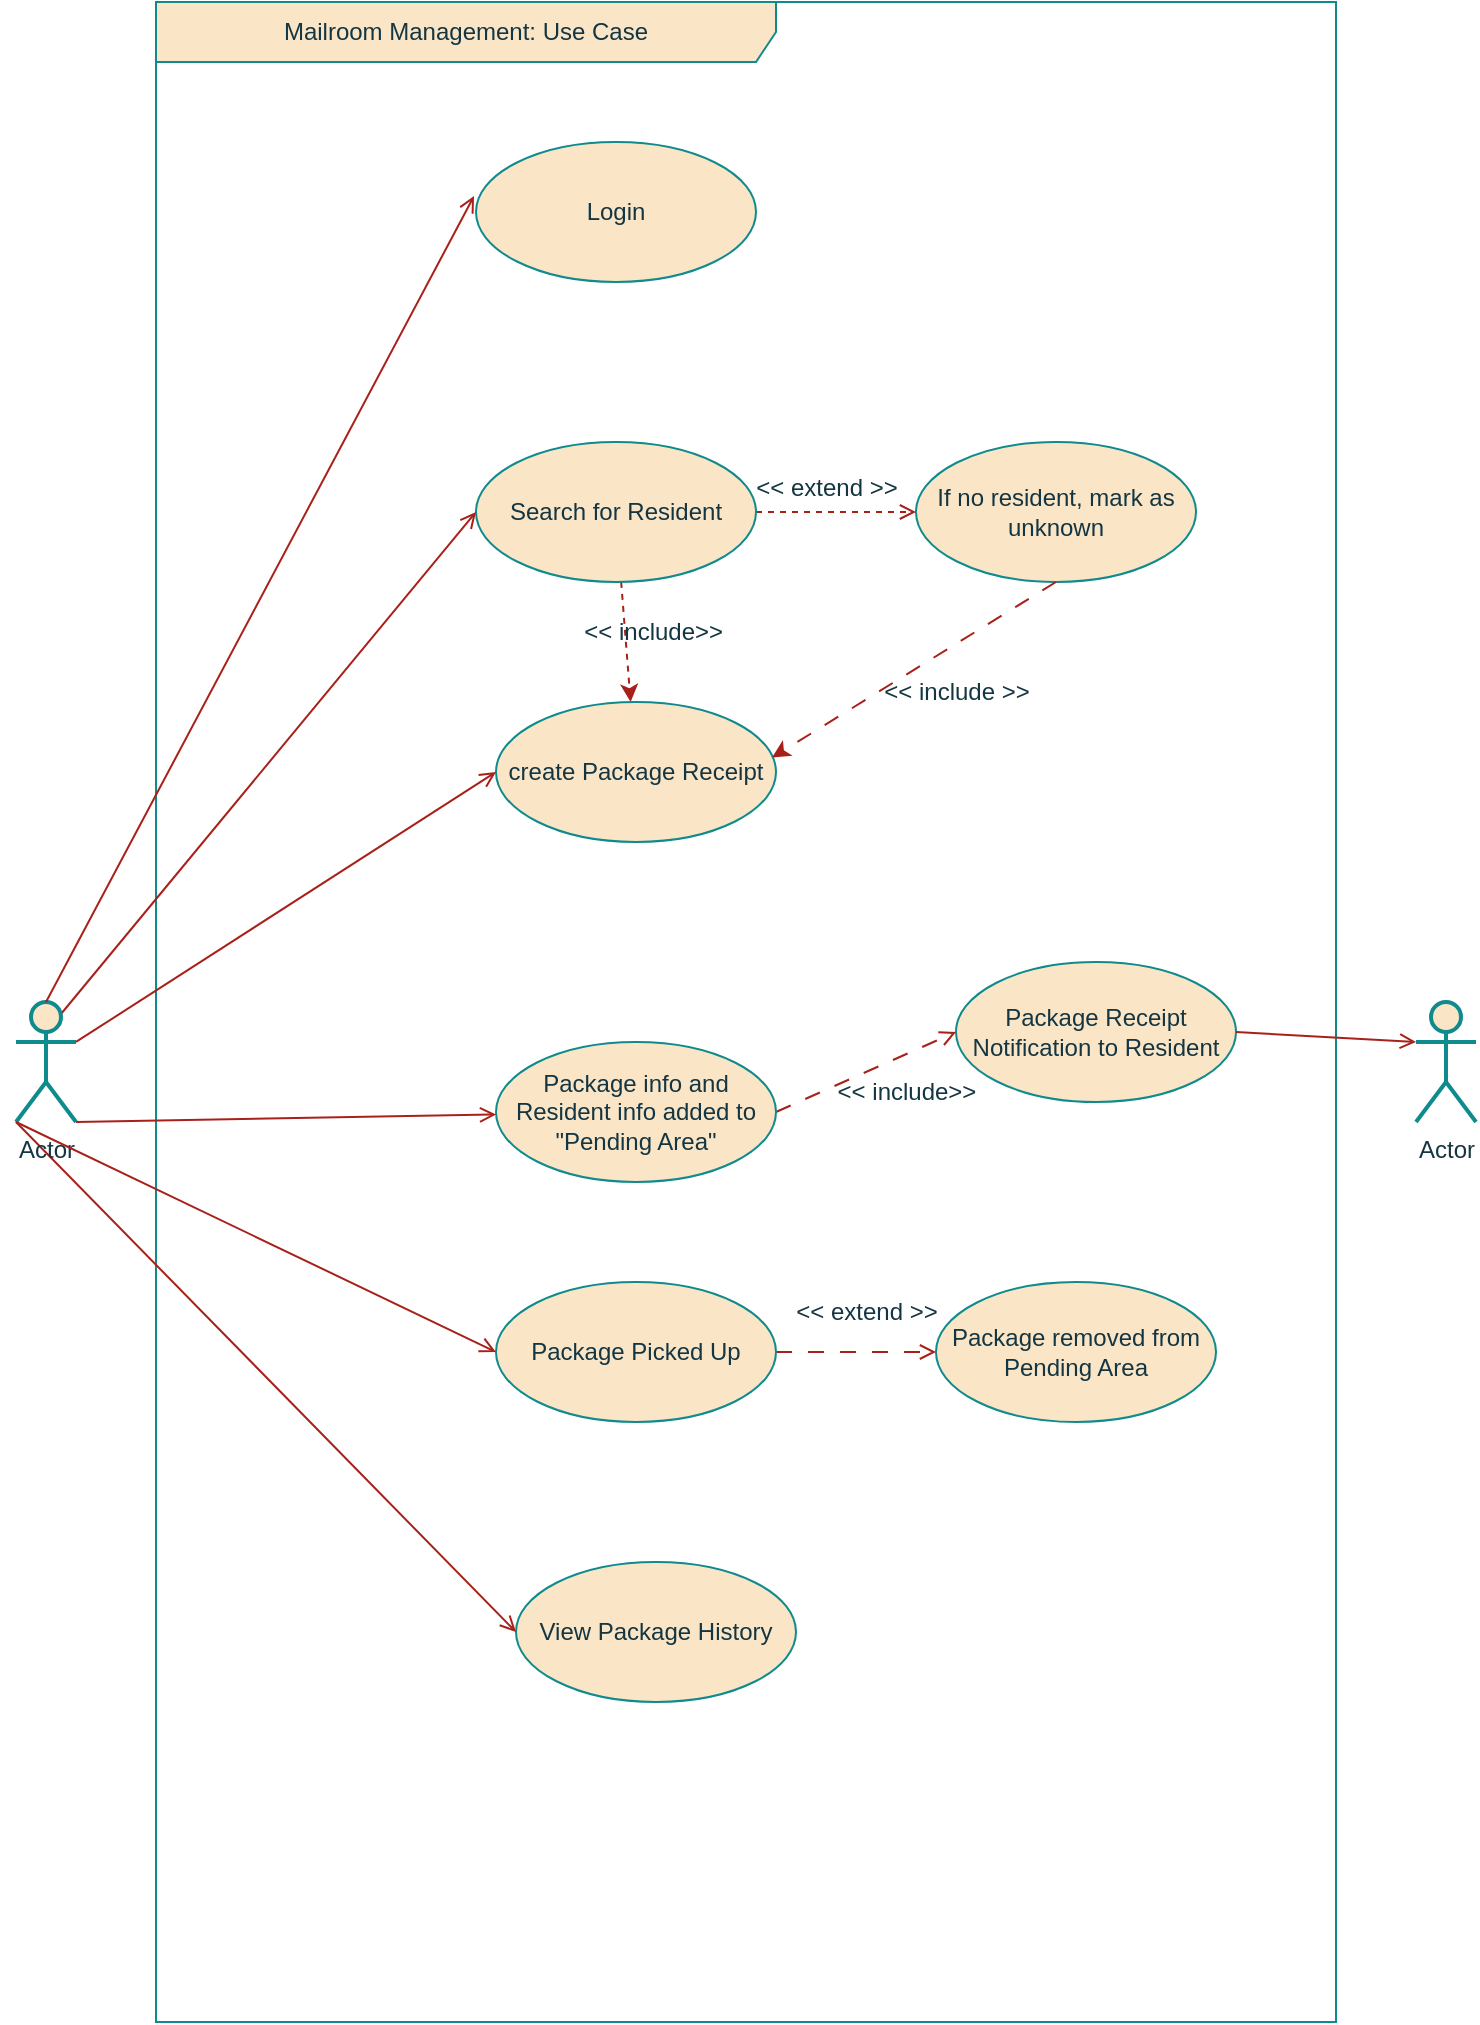 <mxfile version="22.1.2" type="device">
  <diagram name="Page-1" id="1r0NaOBL1FA7gz7DOr0k">
    <mxGraphModel dx="932" dy="1294" grid="1" gridSize="10" guides="1" tooltips="1" connect="1" arrows="1" fold="1" page="1" pageScale="1" pageWidth="850" pageHeight="1100" math="0" shadow="0">
      <root>
        <mxCell id="0" />
        <mxCell id="1" parent="0" />
        <mxCell id="K1Z4dHXV3zyYNLdc2ulQ-1" value="Mailroom Management: Use Case" style="shape=umlFrame;whiteSpace=wrap;html=1;pointerEvents=0;recursiveResize=0;container=1;collapsible=0;width=310;height=30;rounded=1;labelBackgroundColor=none;fillColor=#FAE5C7;strokeColor=#0F8B8D;fontColor=#143642;" vertex="1" parent="1">
          <mxGeometry x="140" y="20" width="590" height="1010" as="geometry" />
        </mxCell>
        <mxCell id="K1Z4dHXV3zyYNLdc2ulQ-4" value="Login" style="ellipse;whiteSpace=wrap;html=1;flipV=1;rounded=1;labelBackgroundColor=none;fillColor=#FAE5C7;strokeColor=#0F8B8D;fontColor=#143642;" vertex="1" parent="K1Z4dHXV3zyYNLdc2ulQ-1">
          <mxGeometry x="160" y="70" width="140" height="70" as="geometry" />
        </mxCell>
        <mxCell id="K1Z4dHXV3zyYNLdc2ulQ-21" value="" style="edgeStyle=orthogonalEdgeStyle;rounded=0;orthogonalLoop=1;jettySize=auto;html=1;strokeColor=#A8201A;fontColor=#143642;fillColor=#FAE5C7;dashed=1;endArrow=open;endFill=0;" edge="1" parent="K1Z4dHXV3zyYNLdc2ulQ-1" source="K1Z4dHXV3zyYNLdc2ulQ-5" target="K1Z4dHXV3zyYNLdc2ulQ-20">
          <mxGeometry relative="1" as="geometry" />
        </mxCell>
        <mxCell id="K1Z4dHXV3zyYNLdc2ulQ-28" value="" style="rounded=0;orthogonalLoop=1;jettySize=auto;html=1;strokeColor=#A8201A;fontColor=#143642;fillColor=#FAE5C7;dashed=1;" edge="1" parent="K1Z4dHXV3zyYNLdc2ulQ-1" source="K1Z4dHXV3zyYNLdc2ulQ-5" target="K1Z4dHXV3zyYNLdc2ulQ-6">
          <mxGeometry relative="1" as="geometry" />
        </mxCell>
        <mxCell id="K1Z4dHXV3zyYNLdc2ulQ-5" value="Search for Resident" style="ellipse;whiteSpace=wrap;html=1;flipV=1;rounded=1;labelBackgroundColor=none;fillColor=#FAE5C7;strokeColor=#0F8B8D;fontColor=#143642;" vertex="1" parent="K1Z4dHXV3zyYNLdc2ulQ-1">
          <mxGeometry x="160" y="220" width="140" height="70" as="geometry" />
        </mxCell>
        <mxCell id="K1Z4dHXV3zyYNLdc2ulQ-6" value="create Package Receipt" style="ellipse;whiteSpace=wrap;html=1;flipV=1;rounded=1;labelBackgroundColor=none;fillColor=#FAE5C7;strokeColor=#0F8B8D;fontColor=#143642;" vertex="1" parent="K1Z4dHXV3zyYNLdc2ulQ-1">
          <mxGeometry x="170" y="350" width="140" height="70" as="geometry" />
        </mxCell>
        <mxCell id="K1Z4dHXV3zyYNLdc2ulQ-7" value="Package Receipt Notification to Resident" style="ellipse;whiteSpace=wrap;html=1;flipV=1;rounded=1;labelBackgroundColor=none;fillColor=#FAE5C7;strokeColor=#0F8B8D;fontColor=#143642;" vertex="1" parent="K1Z4dHXV3zyYNLdc2ulQ-1">
          <mxGeometry x="400" y="480" width="140" height="70" as="geometry" />
        </mxCell>
        <mxCell id="K1Z4dHXV3zyYNLdc2ulQ-16" style="rounded=0;orthogonalLoop=1;jettySize=auto;html=1;exitX=1;exitY=0.5;exitDx=0;exitDy=0;entryX=0;entryY=0.5;entryDx=0;entryDy=0;strokeColor=#A8201A;fontColor=#143642;fillColor=#FAE5C7;endArrow=open;endFill=0;dashed=1;dashPattern=8 8;" edge="1" parent="K1Z4dHXV3zyYNLdc2ulQ-1" source="K1Z4dHXV3zyYNLdc2ulQ-8" target="K1Z4dHXV3zyYNLdc2ulQ-7">
          <mxGeometry relative="1" as="geometry" />
        </mxCell>
        <mxCell id="K1Z4dHXV3zyYNLdc2ulQ-8" value="Package info and Resident info added to &quot;Pending Area&quot;" style="ellipse;whiteSpace=wrap;html=1;flipV=1;rounded=1;labelBackgroundColor=none;fillColor=#FAE5C7;strokeColor=#0F8B8D;fontColor=#143642;" vertex="1" parent="K1Z4dHXV3zyYNLdc2ulQ-1">
          <mxGeometry x="170" y="520" width="140" height="70" as="geometry" />
        </mxCell>
        <mxCell id="K1Z4dHXV3zyYNLdc2ulQ-24" value="" style="edgeStyle=orthogonalEdgeStyle;rounded=0;orthogonalLoop=1;jettySize=auto;html=1;strokeColor=#A8201A;fontColor=#143642;fillColor=#FAE5C7;dashed=1;dashPattern=8 8;endArrow=open;endFill=0;" edge="1" parent="K1Z4dHXV3zyYNLdc2ulQ-1" source="K1Z4dHXV3zyYNLdc2ulQ-9" target="K1Z4dHXV3zyYNLdc2ulQ-23">
          <mxGeometry relative="1" as="geometry" />
        </mxCell>
        <mxCell id="K1Z4dHXV3zyYNLdc2ulQ-9" value="Package Picked Up" style="ellipse;whiteSpace=wrap;html=1;flipV=1;rounded=1;labelBackgroundColor=none;fillColor=#FAE5C7;strokeColor=#0F8B8D;fontColor=#143642;" vertex="1" parent="K1Z4dHXV3zyYNLdc2ulQ-1">
          <mxGeometry x="170" y="640" width="140" height="70" as="geometry" />
        </mxCell>
        <mxCell id="K1Z4dHXV3zyYNLdc2ulQ-17" value="&amp;lt;&amp;lt; include&amp;gt;&amp;gt;" style="text;html=1;align=center;verticalAlign=middle;resizable=0;points=[];autosize=1;strokeColor=none;fillColor=none;fontColor=#143642;rotation=0;" vertex="1" parent="K1Z4dHXV3zyYNLdc2ulQ-1">
          <mxGeometry x="330" y="530" width="90" height="30" as="geometry" />
        </mxCell>
        <mxCell id="K1Z4dHXV3zyYNLdc2ulQ-20" value="If no resident, mark as unknown" style="ellipse;whiteSpace=wrap;html=1;flipV=1;rounded=1;labelBackgroundColor=none;fillColor=#FAE5C7;strokeColor=#0F8B8D;fontColor=#143642;" vertex="1" parent="K1Z4dHXV3zyYNLdc2ulQ-1">
          <mxGeometry x="380" y="220" width="140" height="70" as="geometry" />
        </mxCell>
        <mxCell id="K1Z4dHXV3zyYNLdc2ulQ-23" value="Package removed from Pending Area" style="ellipse;whiteSpace=wrap;html=1;flipV=1;rounded=1;labelBackgroundColor=none;fillColor=#FAE5C7;strokeColor=#0F8B8D;fontColor=#143642;" vertex="1" parent="K1Z4dHXV3zyYNLdc2ulQ-1">
          <mxGeometry x="390" y="640" width="140" height="70" as="geometry" />
        </mxCell>
        <mxCell id="K1Z4dHXV3zyYNLdc2ulQ-25" value="&amp;lt;&amp;lt; extend &amp;gt;&amp;gt;" style="text;html=1;align=center;verticalAlign=middle;resizable=0;points=[];autosize=1;strokeColor=none;fillColor=none;fontColor=#143642;" vertex="1" parent="K1Z4dHXV3zyYNLdc2ulQ-1">
          <mxGeometry x="310" y="640" width="90" height="30" as="geometry" />
        </mxCell>
        <mxCell id="K1Z4dHXV3zyYNLdc2ulQ-26" value="&amp;lt;&amp;lt; extend &amp;gt;&amp;gt;" style="text;html=1;align=center;verticalAlign=middle;resizable=0;points=[];autosize=1;strokeColor=none;fillColor=none;fontColor=#143642;" vertex="1" parent="K1Z4dHXV3zyYNLdc2ulQ-1">
          <mxGeometry x="290" y="228" width="90" height="30" as="geometry" />
        </mxCell>
        <mxCell id="K1Z4dHXV3zyYNLdc2ulQ-29" value="&amp;lt;&amp;lt; include&amp;gt;&amp;gt;&amp;nbsp;" style="text;html=1;align=center;verticalAlign=middle;resizable=0;points=[];autosize=1;strokeColor=none;fillColor=none;fontColor=#143642;" vertex="1" parent="K1Z4dHXV3zyYNLdc2ulQ-1">
          <mxGeometry x="200" y="300" width="100" height="30" as="geometry" />
        </mxCell>
        <mxCell id="K1Z4dHXV3zyYNLdc2ulQ-31" style="rounded=0;orthogonalLoop=1;jettySize=auto;html=1;exitX=0.5;exitY=1;exitDx=0;exitDy=0;entryX=0.986;entryY=0.603;entryDx=0;entryDy=0;entryPerimeter=0;strokeColor=#A8201A;fontColor=#143642;fillColor=#FAE5C7;dashed=1;dashPattern=8 8;" edge="1" parent="K1Z4dHXV3zyYNLdc2ulQ-1" source="K1Z4dHXV3zyYNLdc2ulQ-20" target="K1Z4dHXV3zyYNLdc2ulQ-6">
          <mxGeometry relative="1" as="geometry" />
        </mxCell>
        <mxCell id="K1Z4dHXV3zyYNLdc2ulQ-32" value="&amp;lt;&amp;lt; include &amp;gt;&amp;gt;" style="text;html=1;align=center;verticalAlign=middle;resizable=0;points=[];autosize=1;strokeColor=none;fillColor=none;fontColor=#143642;" vertex="1" parent="K1Z4dHXV3zyYNLdc2ulQ-1">
          <mxGeometry x="350" y="330" width="100" height="30" as="geometry" />
        </mxCell>
        <mxCell id="K1Z4dHXV3zyYNLdc2ulQ-34" value="View Package History" style="ellipse;whiteSpace=wrap;html=1;strokeColor=#0F8B8D;fontColor=#143642;fillColor=#FAE5C7;" vertex="1" parent="K1Z4dHXV3zyYNLdc2ulQ-1">
          <mxGeometry x="180" y="780" width="140" height="70" as="geometry" />
        </mxCell>
        <mxCell id="K1Z4dHXV3zyYNLdc2ulQ-12" style="rounded=1;orthogonalLoop=1;jettySize=auto;html=1;exitX=0.75;exitY=0.1;exitDx=0;exitDy=0;exitPerimeter=0;entryX=0;entryY=0.5;entryDx=0;entryDy=0;labelBackgroundColor=none;strokeColor=#A8201A;fontColor=default;endArrow=open;endFill=0;" edge="1" parent="1" source="K1Z4dHXV3zyYNLdc2ulQ-2" target="K1Z4dHXV3zyYNLdc2ulQ-5">
          <mxGeometry relative="1" as="geometry" />
        </mxCell>
        <mxCell id="K1Z4dHXV3zyYNLdc2ulQ-13" style="rounded=1;orthogonalLoop=1;jettySize=auto;html=1;exitX=1;exitY=0.333;exitDx=0;exitDy=0;exitPerimeter=0;entryX=0;entryY=0.5;entryDx=0;entryDy=0;labelBackgroundColor=none;strokeColor=#A8201A;fontColor=default;endArrow=open;endFill=0;" edge="1" parent="1" source="K1Z4dHXV3zyYNLdc2ulQ-2" target="K1Z4dHXV3zyYNLdc2ulQ-6">
          <mxGeometry relative="1" as="geometry" />
        </mxCell>
        <mxCell id="K1Z4dHXV3zyYNLdc2ulQ-14" style="rounded=1;orthogonalLoop=1;jettySize=auto;html=1;exitX=1;exitY=1;exitDx=0;exitDy=0;exitPerimeter=0;labelBackgroundColor=none;strokeColor=#A8201A;fontColor=default;endArrow=open;endFill=0;" edge="1" parent="1" source="K1Z4dHXV3zyYNLdc2ulQ-2" target="K1Z4dHXV3zyYNLdc2ulQ-8">
          <mxGeometry relative="1" as="geometry" />
        </mxCell>
        <mxCell id="K1Z4dHXV3zyYNLdc2ulQ-35" style="rounded=0;orthogonalLoop=1;jettySize=auto;html=1;exitX=0;exitY=1;exitDx=0;exitDy=0;exitPerimeter=0;entryX=0;entryY=0.5;entryDx=0;entryDy=0;strokeColor=#A8201A;fontColor=#143642;fillColor=#FAE5C7;endArrow=open;endFill=0;" edge="1" parent="1" source="K1Z4dHXV3zyYNLdc2ulQ-2" target="K1Z4dHXV3zyYNLdc2ulQ-34">
          <mxGeometry relative="1" as="geometry" />
        </mxCell>
        <mxCell id="K1Z4dHXV3zyYNLdc2ulQ-2" value="Actor" style="shape=umlActor;verticalLabelPosition=bottom;verticalAlign=top;html=1;rounded=1;labelBackgroundColor=none;fillColor=#FAE5C7;strokeColor=#0F8B8D;fontColor=#143642;strokeWidth=2;" vertex="1" parent="1">
          <mxGeometry x="70" y="520" width="30" height="60" as="geometry" />
        </mxCell>
        <mxCell id="K1Z4dHXV3zyYNLdc2ulQ-19" style="rounded=0;orthogonalLoop=1;jettySize=auto;html=1;exitX=0;exitY=1;exitDx=0;exitDy=0;exitPerimeter=0;entryX=0;entryY=0.5;entryDx=0;entryDy=0;strokeColor=#A8201A;fontColor=#143642;fillColor=#FAE5C7;endArrow=open;endFill=0;" edge="1" parent="1" source="K1Z4dHXV3zyYNLdc2ulQ-2" target="K1Z4dHXV3zyYNLdc2ulQ-9">
          <mxGeometry relative="1" as="geometry" />
        </mxCell>
        <mxCell id="K1Z4dHXV3zyYNLdc2ulQ-3" value="Actor" style="shape=umlActor;verticalLabelPosition=bottom;verticalAlign=top;html=1;rounded=1;labelBackgroundColor=none;fillColor=#FAE5C7;strokeColor=#0F8B8D;fontColor=#143642;strokeWidth=2;" vertex="1" parent="1">
          <mxGeometry x="770" y="520" width="30" height="60" as="geometry" />
        </mxCell>
        <mxCell id="K1Z4dHXV3zyYNLdc2ulQ-11" style="rounded=1;orthogonalLoop=1;jettySize=auto;html=1;exitX=0.5;exitY=0;exitDx=0;exitDy=0;exitPerimeter=0;entryX=-0.007;entryY=0.614;entryDx=0;entryDy=0;entryPerimeter=0;labelBackgroundColor=none;strokeColor=#A8201A;fontColor=default;endArrow=open;endFill=0;" edge="1" parent="1" source="K1Z4dHXV3zyYNLdc2ulQ-2" target="K1Z4dHXV3zyYNLdc2ulQ-4">
          <mxGeometry relative="1" as="geometry" />
        </mxCell>
        <mxCell id="K1Z4dHXV3zyYNLdc2ulQ-18" style="rounded=0;orthogonalLoop=1;jettySize=auto;html=1;exitX=1;exitY=0.5;exitDx=0;exitDy=0;strokeColor=#A8201A;fontColor=#143642;fillColor=#FAE5C7;endArrow=open;endFill=0;" edge="1" parent="1" source="K1Z4dHXV3zyYNLdc2ulQ-7">
          <mxGeometry relative="1" as="geometry">
            <mxPoint x="770" y="540" as="targetPoint" />
          </mxGeometry>
        </mxCell>
      </root>
    </mxGraphModel>
  </diagram>
</mxfile>
